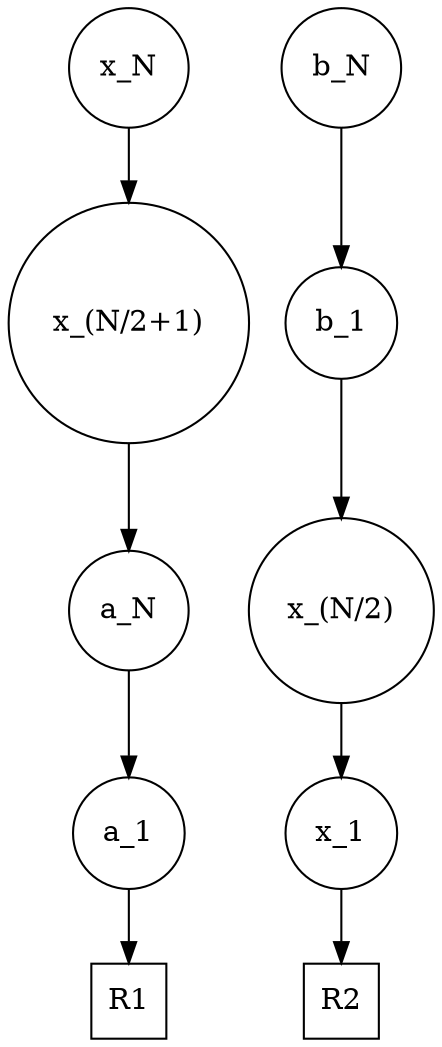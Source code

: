 digraph quesiton3c {
    size="10"
    
    R1 [shape = square]
    R2 [shape = square]

    node [shape = circle];
    x_N_2 [label = "x_(N/2)"]
    x_N_2_1 [label = "x_(N/2+1)"]

    a_1 -> R1;
    a_N -> a_1;
    x_N_2_1 -> a_N;
    x_N -> x_N_2_1;
    x_1 -> R2;
    x_N_2 -> x_1;
    b_1 -> x_N_2;
    b_N -> b_1;
}
